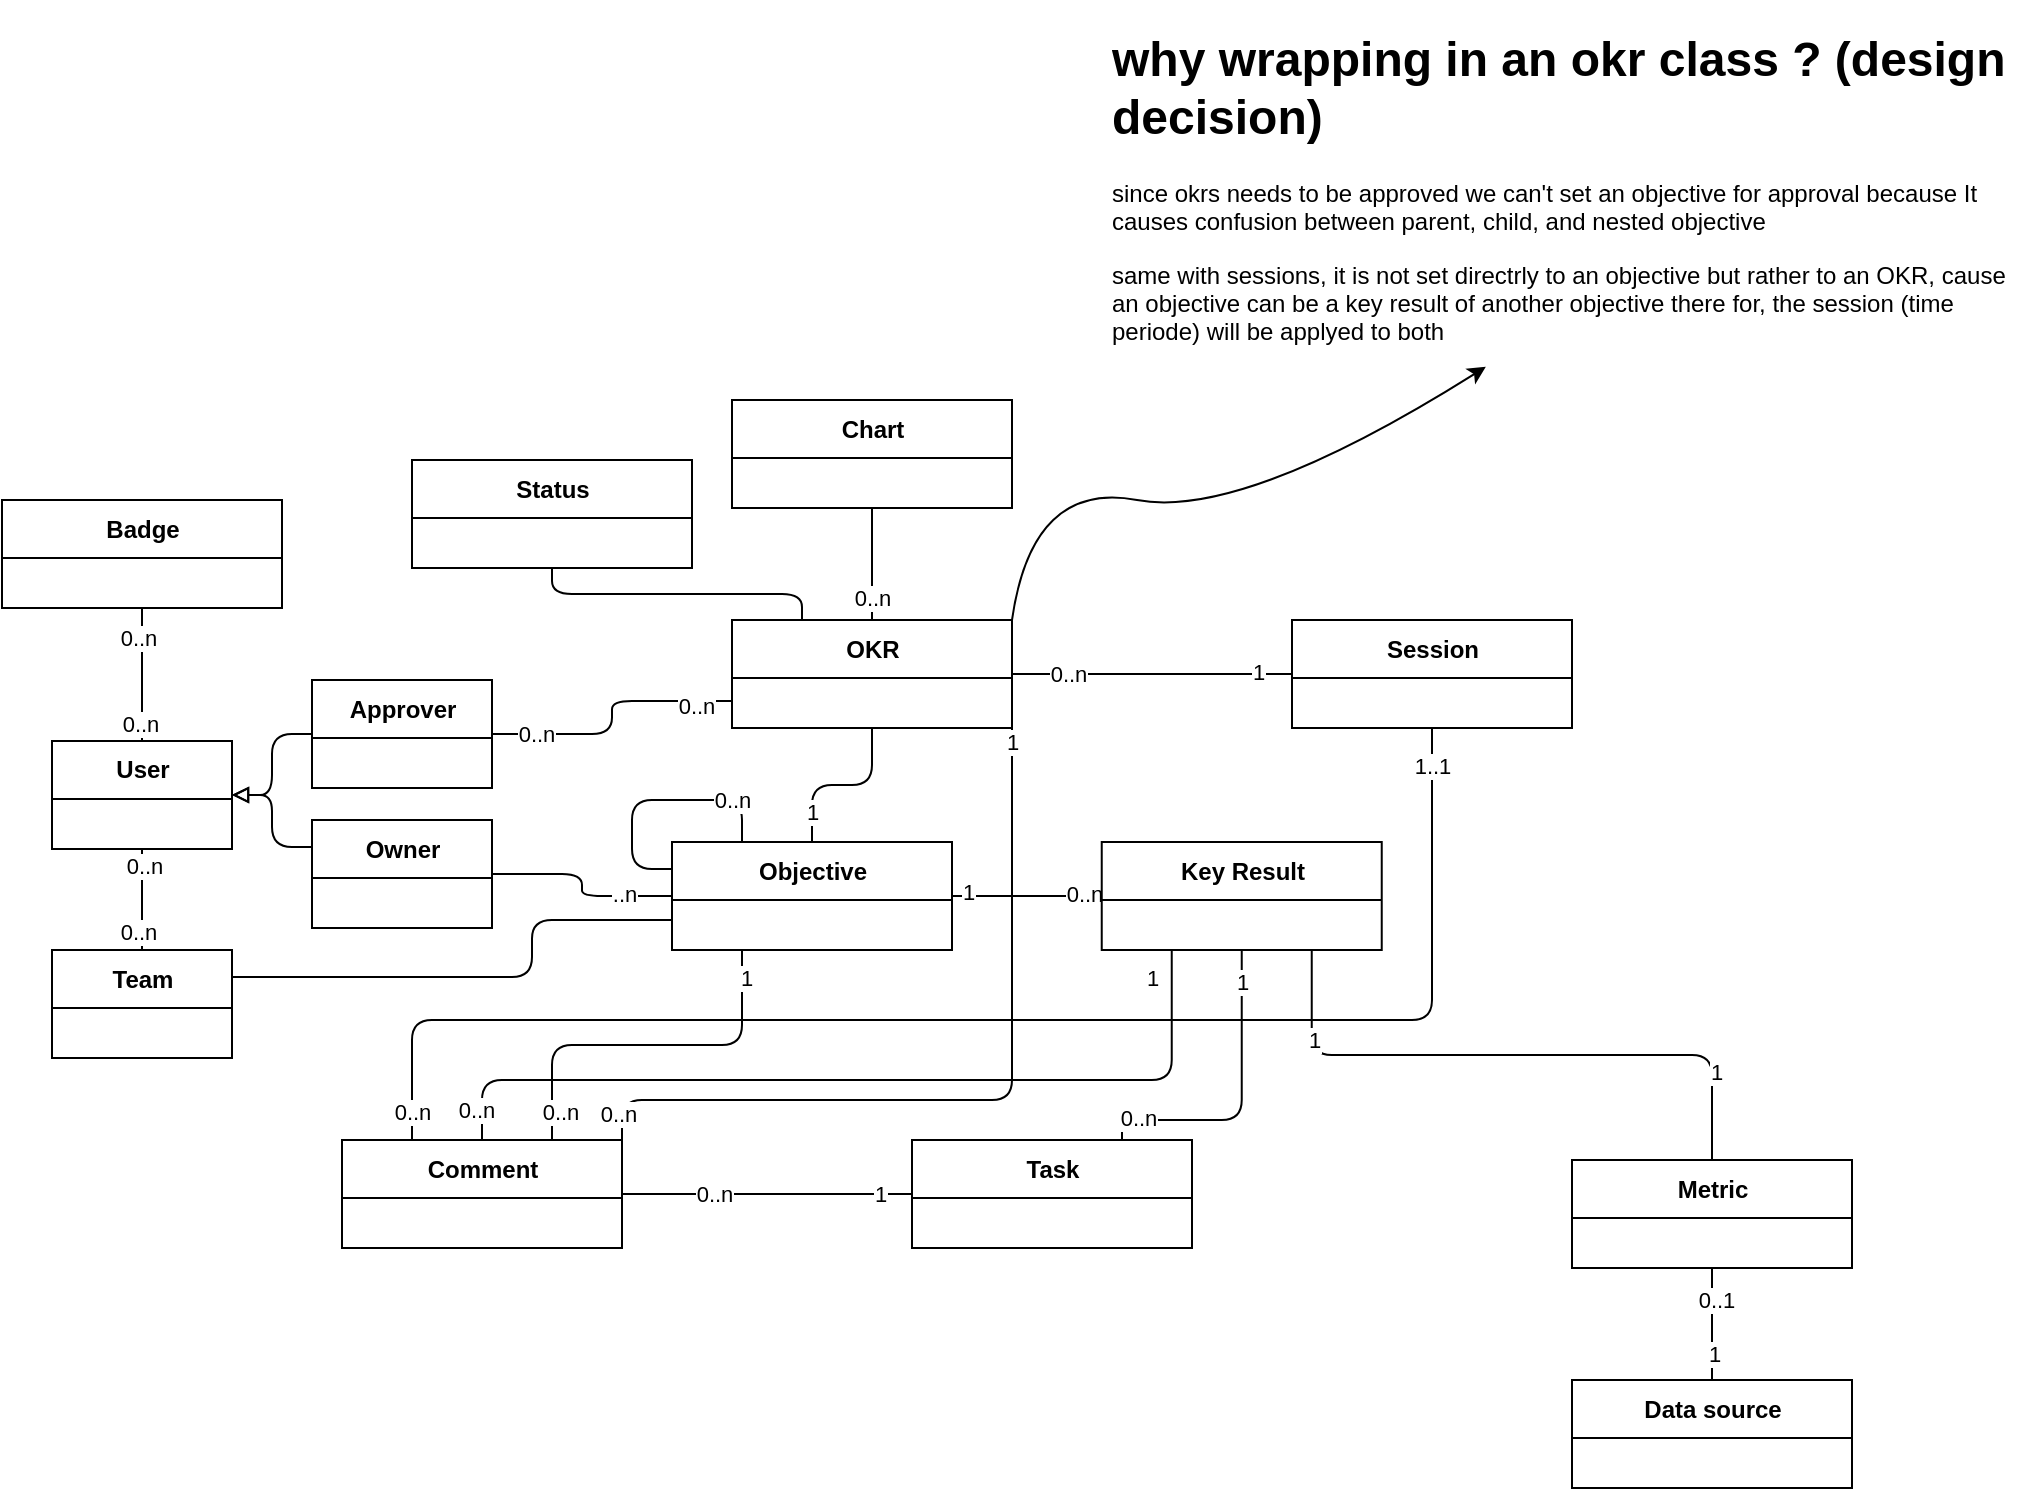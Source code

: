 <mxfile>
    <diagram id="W5ZfDLvo8_gCMa8vNS1i" name="Page-1">
        <mxGraphModel dx="1231" dy="1327" grid="1" gridSize="10" guides="1" tooltips="1" connect="1" arrows="1" fold="1" page="1" pageScale="1" pageWidth="850" pageHeight="1100" math="0" shadow="0">
            <root>
                <mxCell id="0"/>
                <mxCell id="1" parent="0"/>
                <mxCell id="dLR3dukY0bsqCnxzX5Ph-73" style="edgeStyle=elbowEdgeStyle;orthogonalLoop=1;jettySize=auto;elbow=vertical;html=1;entryX=0.5;entryY=0;entryDx=0;entryDy=0;endArrow=none;endFill=0;rounded=1;" parent="1" source="dLR3dukY0bsqCnxzX5Ph-20" target="dLR3dukY0bsqCnxzX5Ph-38" edge="1">
                    <mxGeometry relative="1" as="geometry"/>
                </mxCell>
                <mxCell id="dLR3dukY0bsqCnxzX5Ph-134" value="1" style="edgeLabel;html=1;align=center;verticalAlign=middle;resizable=0;points=[];fontSize=11;fontFamily=Helvetica;fontColor=default;" parent="dLR3dukY0bsqCnxzX5Ph-73" vertex="1" connectable="0">
                    <mxGeometry x="0.746" relative="1" as="geometry">
                        <mxPoint y="-4" as="offset"/>
                    </mxGeometry>
                </mxCell>
                <mxCell id="dLR3dukY0bsqCnxzX5Ph-100" style="edgeStyle=elbowEdgeStyle;shape=connector;orthogonalLoop=1;jettySize=auto;html=1;exitX=1;exitY=0.5;exitDx=0;exitDy=0;entryX=0;entryY=0.5;entryDx=0;entryDy=0;labelBackgroundColor=default;fontFamily=Helvetica;fontSize=11;fontColor=default;startArrow=none;startFill=0;endArrow=none;endFill=0;strokeColor=default;rounded=1;" parent="1" source="dLR3dukY0bsqCnxzX5Ph-20" target="dLR3dukY0bsqCnxzX5Ph-27" edge="1">
                    <mxGeometry relative="1" as="geometry"/>
                </mxCell>
                <mxCell id="dLR3dukY0bsqCnxzX5Ph-104" value="1" style="edgeLabel;html=1;align=center;verticalAlign=middle;resizable=0;points=[];fontSize=11;fontFamily=Helvetica;fontColor=default;" parent="dLR3dukY0bsqCnxzX5Ph-100" vertex="1" connectable="0">
                    <mxGeometry x="0.882" y="1" relative="1" as="geometry">
                        <mxPoint x="-9" as="offset"/>
                    </mxGeometry>
                </mxCell>
                <mxCell id="dLR3dukY0bsqCnxzX5Ph-105" value="0..n" style="edgeLabel;html=1;align=center;verticalAlign=middle;resizable=0;points=[];fontSize=11;fontFamily=Helvetica;fontColor=default;" parent="dLR3dukY0bsqCnxzX5Ph-100" vertex="1" connectable="0">
                    <mxGeometry x="-0.782" relative="1" as="geometry">
                        <mxPoint x="12" as="offset"/>
                    </mxGeometry>
                </mxCell>
                <mxCell id="29" value="" style="edgeStyle=elbowEdgeStyle;shape=connector;rounded=1;elbow=vertical;html=1;labelBackgroundColor=default;fontFamily=Helvetica;fontSize=11;fontColor=default;endArrow=none;endFill=0;strokeColor=default;exitX=0.25;exitY=0;exitDx=0;exitDy=0;" edge="1" parent="1" source="dLR3dukY0bsqCnxzX5Ph-20" target="28">
                    <mxGeometry relative="1" as="geometry"/>
                </mxCell>
                <mxCell id="dLR3dukY0bsqCnxzX5Ph-20" value="OKR" style="swimlane;fontStyle=1;align=center;verticalAlign=middle;childLayout=stackLayout;horizontal=1;startSize=29;horizontalStack=0;resizeParent=1;resizeParentMax=0;resizeLast=0;collapsible=0;marginBottom=0;html=1;" parent="1" vertex="1">
                    <mxGeometry x="210" y="220" width="140" height="54" as="geometry"/>
                </mxCell>
                <mxCell id="dLR3dukY0bsqCnxzX5Ph-69" style="edgeStyle=orthogonalEdgeStyle;orthogonalLoop=1;jettySize=auto;html=1;exitX=0;exitY=0.5;exitDx=0;exitDy=0;endArrow=none;endFill=0;rounded=1;" parent="1" source="dLR3dukY0bsqCnxzX5Ph-23" target="dLR3dukY0bsqCnxzX5Ph-38" edge="1">
                    <mxGeometry relative="1" as="geometry"/>
                </mxCell>
                <mxCell id="dLR3dukY0bsqCnxzX5Ph-70" value="0..n" style="edgeLabel;html=1;align=center;verticalAlign=middle;resizable=0;points=[];" parent="dLR3dukY0bsqCnxzX5Ph-69" vertex="1" connectable="0">
                    <mxGeometry x="-0.766" y="-1" relative="1" as="geometry">
                        <mxPoint as="offset"/>
                    </mxGeometry>
                </mxCell>
                <mxCell id="dLR3dukY0bsqCnxzX5Ph-71" value="1" style="edgeLabel;html=1;align=center;verticalAlign=middle;resizable=0;points=[];" parent="dLR3dukY0bsqCnxzX5Ph-69" vertex="1" connectable="0">
                    <mxGeometry x="0.787" y="-2" relative="1" as="geometry">
                        <mxPoint as="offset"/>
                    </mxGeometry>
                </mxCell>
                <mxCell id="11" style="edgeStyle=elbowEdgeStyle;elbow=vertical;html=1;exitX=0.5;exitY=1;exitDx=0;exitDy=0;entryX=0.75;entryY=0;entryDx=0;entryDy=0;fontFamily=Times New Roman;endArrow=none;endFill=0;" edge="1" parent="1" source="dLR3dukY0bsqCnxzX5Ph-23" target="dLR3dukY0bsqCnxzX5Ph-33">
                    <mxGeometry relative="1" as="geometry">
                        <Array as="points">
                            <mxPoint x="430" y="470"/>
                        </Array>
                    </mxGeometry>
                </mxCell>
                <mxCell id="14" value="1" style="edgeLabel;html=1;align=center;verticalAlign=middle;resizable=0;points=[];fontSize=11;fontFamily=Helvetica;fontColor=default;" vertex="1" connectable="0" parent="11">
                    <mxGeometry x="-0.351" relative="1" as="geometry">
                        <mxPoint y="-35" as="offset"/>
                    </mxGeometry>
                </mxCell>
                <mxCell id="15" value="0..n" style="edgeLabel;html=1;align=center;verticalAlign=middle;resizable=0;points=[];fontSize=11;fontFamily=Helvetica;fontColor=default;" vertex="1" connectable="0" parent="11">
                    <mxGeometry x="0.775" y="-1" relative="1" as="geometry">
                        <mxPoint as="offset"/>
                    </mxGeometry>
                </mxCell>
                <mxCell id="dLR3dukY0bsqCnxzX5Ph-23" value="Key Result&lt;span style=&quot;color: rgba(0 , 0 , 0 , 0) ; font-family: monospace ; font-size: 0px ; font-weight: 400&quot;&gt;%3CmxGraphModel%3E%3Croot%3E%3CmxCell%20id%3D%220%22%2F%3E%3CmxCell%20id%3D%221%22%20parent%3D%220%22%2F%3E%3CmxCell%20id%3D%222%22%20value%3D%22OKR%22%20style%3D%22swimlane%3BfontStyle%3D1%3Balign%3Dcenter%3BverticalAlign%3Dmiddle%3BchildLayout%3DstackLayout%3Bhorizontal%3D1%3BstartSize%3D29%3BhorizontalStack%3D0%3BresizeParent%3D1%3BresizeParentMax%3D0%3BresizeLast%3D0%3Bcollapsible%3D0%3BmarginBottom%3D0%3Bhtml%3D1%3B%22%20vertex%3D%221%22%20parent%3D%221%22%3E%3CmxGeometry%20x%3D%22230%22%20y%3D%22270%22%20width%3D%22140%22%20height%3D%2254%22%20as%3D%22geometry%22%2F%3E%3C%2FmxCell%3E%3C%2Froot%3E%3C%2FmxGraphModel%3E&lt;/span&gt;&lt;span style=&quot;color: rgba(0 , 0 , 0 , 0) ; font-family: monospace ; font-size: 0px ; font-weight: 400&quot;&gt;%3CmxGraphModel%3E%3Croot%3E%3CmxCell%20id%3D%220%22%2F%3E%3CmxCell%20id%3D%221%22%20parent%3D%220%22%2F%3E%3CmxCell%20id%3D%222%22%20value%3D%22OKR%22%20style%3D%22swimlane%3BfontStyle%3D1%3Balign%3Dcenter%3BverticalAlign%3Dmiddle%3BchildLayout%3DstackLayout%3Bhorizontal%3D1%3BstartSize%3D29%3BhorizontalStack%3D0%3BresizeParent%3D1%3BresizeParentMax%3D0%3BresizeLast%3D0%3Bcollapsible%3D0%3BmarginBottom%3D0%3Bhtml%3D1%3B%22%20vertex%3D%221%22%20parent%3D%221%22%3E%3CmxGeometry%20x%3D%22230%22%20y%3D%22270%22%20width%3D%22140%22%20height%3D%2254%22%20as%3D%22geometry%22%2F%3E%3C%2FmxCell%3E%3C%2Froot%3E%3C%2FmxGraphModel%3E&lt;/span&gt;" style="swimlane;fontStyle=1;align=center;verticalAlign=middle;childLayout=stackLayout;horizontal=1;startSize=29;horizontalStack=0;resizeParent=1;resizeParentMax=0;resizeLast=0;collapsible=0;marginBottom=0;html=1;" parent="1" vertex="1">
                    <mxGeometry x="394.87" y="331" width="140" height="54" as="geometry"/>
                </mxCell>
                <mxCell id="dLR3dukY0bsqCnxzX5Ph-27" value="Session" style="swimlane;fontStyle=1;align=center;verticalAlign=middle;childLayout=stackLayout;horizontal=1;startSize=29;horizontalStack=0;resizeParent=1;resizeParentMax=0;resizeLast=0;collapsible=0;marginBottom=0;html=1;" parent="1" vertex="1">
                    <mxGeometry x="490" y="220" width="140" height="54" as="geometry"/>
                </mxCell>
                <mxCell id="dLR3dukY0bsqCnxzX5Ph-96" style="edgeStyle=elbowEdgeStyle;shape=connector;orthogonalLoop=1;jettySize=auto;html=1;exitX=0.5;exitY=1;exitDx=0;exitDy=0;entryX=0.5;entryY=0;entryDx=0;entryDy=0;labelBackgroundColor=default;fontFamily=Helvetica;fontSize=11;fontColor=default;startArrow=none;startFill=0;endArrow=none;endFill=0;strokeColor=default;rounded=1;" parent="1" source="dLR3dukY0bsqCnxzX5Ph-28" target="dLR3dukY0bsqCnxzX5Ph-77" edge="1">
                    <mxGeometry relative="1" as="geometry"/>
                </mxCell>
                <mxCell id="dLR3dukY0bsqCnxzX5Ph-131" value="0..n" style="edgeLabel;html=1;align=center;verticalAlign=middle;resizable=0;points=[];fontSize=11;fontFamily=Helvetica;fontColor=default;" parent="dLR3dukY0bsqCnxzX5Ph-96" vertex="1" connectable="0">
                    <mxGeometry x="0.645" y="-2" relative="1" as="geometry">
                        <mxPoint as="offset"/>
                    </mxGeometry>
                </mxCell>
                <mxCell id="dLR3dukY0bsqCnxzX5Ph-132" value="0..n" style="edgeLabel;html=1;align=center;verticalAlign=middle;resizable=0;points=[];fontSize=11;fontFamily=Helvetica;fontColor=default;" parent="dLR3dukY0bsqCnxzX5Ph-96" vertex="1" connectable="0">
                    <mxGeometry x="-0.682" y="1" relative="1" as="geometry">
                        <mxPoint as="offset"/>
                    </mxGeometry>
                </mxCell>
                <mxCell id="dLR3dukY0bsqCnxzX5Ph-28" value="User&lt;span style=&quot;color: rgba(0 , 0 , 0 , 0) ; font-family: monospace ; font-size: 0px ; font-weight: 400&quot;&gt;%3CmxGraphModel%3E%3Croot%3E%3CmxCell%20id%3D%220%22%2F%3E%3CmxCell%20id%3D%221%22%20parent%3D%220%22%2F%3E%3CmxCell%20id%3D%222%22%20value%3D%22Key%20Result%26lt%3Bspan%20style%3D%26quot%3Bcolor%3A%20rgba(0%20%2C%200%20%2C%200%20%2C%200)%20%3B%20font-family%3A%20monospace%20%3B%20font-size%3A%200px%20%3B%20font-weight%3A%20400%26quot%3B%26gt%3B%253CmxGraphModel%253E%253Croot%253E%253CmxCell%2520id%253D%25220%2522%252F%253E%253CmxCell%2520id%253D%25221%2522%2520parent%253D%25220%2522%252F%253E%253CmxCell%2520id%253D%25222%2522%2520value%253D%2522OKR%2522%2520style%253D%2522swimlane%253BfontStyle%253D1%253Balign%253Dcenter%253BverticalAlign%253Dmiddle%253BchildLayout%253DstackLayout%253Bhorizontal%253D1%253BstartSize%253D29%253BhorizontalStack%253D0%253BresizeParent%253D1%253BresizeParentMax%253D0%253BresizeLast%253D0%253Bcollapsible%253D0%253BmarginBottom%253D0%253Bhtml%253D1%253B%2522%2520vertex%253D%25221%2522%2520parent%253D%25221%2522%253E%253CmxGeometry%2520x%253D%2522230%2522%2520y%253D%2522270%2522%2520width%253D%2522140%2522%2520height%253D%252254%2522%2520as%253D%2522geometry%2522%252F%253E%253C%252FmxCell%253E%253C%252Froot%253E%253C%252FmxGraphModel%253E%26lt%3B%2Fspan%26gt%3B%26lt%3Bspan%20style%3D%26quot%3Bcolor%3A%20rgba(0%20%2C%200%20%2C%200%20%2C%200)%20%3B%20font-family%3A%20monospace%20%3B%20font-size%3A%200px%20%3B%20font-weight%3A%20400%26quot%3B%26gt%3B%253CmxGraphModel%253E%253Croot%253E%253CmxCell%2520id%253D%25220%2522%252F%253E%253CmxCell%2520id%253D%25221%2522%2520parent%253D%25220%2522%252F%253E%253CmxCell%2520id%253D%25222%2522%2520value%253D%2522OKR%2522%2520style%253D%2522swimlane%253BfontStyle%253D1%253Balign%253Dcenter%253BverticalAlign%253Dmiddle%253BchildLayout%253DstackLayout%253Bhorizontal%253D1%253BstartSize%253D29%253BhorizontalStack%253D0%253BresizeParent%253D1%253BresizeParentMax%253D0%253BresizeLast%253D0%253Bcollapsible%253D0%253BmarginBottom%253D0%253Bhtml%253D1%253B%2522%2520vertex%253D%25221%2522%2520parent%253D%25221%2522%253E%253CmxGeometry%2520x%253D%2522230%2522%2520y%253D%2522270%2522%2520width%253D%2522140%2522%2520height%253D%252254%2522%2520as%253D%2522geometry%2522%252F%253E%253C%252FmxCell%253E%253C%252Froot%253E%253C%252FmxGraphModel%253E%26lt%3B%2Fspan%26gt%3B%22%20style%3D%22swimlane%3BfontStyle%3D1%3Balign%3Dcenter%3BverticalAlign%3Dmiddle%3BchildLayout%3DstackLayout%3Bhorizontal%3D1%3BstartSize%3D29%3BhorizontalStack%3D0%3BresizeParent%3D1%3BresizeParentMax%3D0%3BresizeLast%3D0%3Bcollapsible%3D0%3BmarginBottom%3D0%3Bhtml%3D1%3B%22%20vertex%3D%221%22%20parent%3D%221%22%3E%3CmxGeometry%20x%3D%22500%22%20y%3D%22350%22%20width%3D%22140%22%20height%3D%2254%22%20as%3D%22geometry%22%2F%3E%3C%2FmxCell%3E%3C%2Froot%3E%3C%2FmxGraphModel%3E&lt;/span&gt;" style="swimlane;fontStyle=1;align=center;verticalAlign=middle;childLayout=stackLayout;horizontal=1;startSize=29;horizontalStack=0;resizeParent=1;resizeParentMax=0;resizeLast=0;collapsible=0;marginBottom=0;html=1;" parent="1" vertex="1">
                    <mxGeometry x="-130" y="280.5" width="90" height="54" as="geometry"/>
                </mxCell>
                <mxCell id="dLR3dukY0bsqCnxzX5Ph-62" style="edgeStyle=elbowEdgeStyle;orthogonalLoop=1;jettySize=auto;html=1;entryX=0;entryY=0.5;entryDx=0;entryDy=0;endArrow=none;endFill=0;exitX=1;exitY=0.5;exitDx=0;exitDy=0;rounded=1;" parent="1" source="dLR3dukY0bsqCnxzX5Ph-29" target="dLR3dukY0bsqCnxzX5Ph-38" edge="1">
                    <mxGeometry relative="1" as="geometry"/>
                </mxCell>
                <mxCell id="dLR3dukY0bsqCnxzX5Ph-65" value="..n" style="edgeLabel;html=1;align=center;verticalAlign=middle;resizable=0;points=[];" parent="dLR3dukY0bsqCnxzX5Ph-62" vertex="1" connectable="0">
                    <mxGeometry x="0.901" y="1" relative="1" as="geometry">
                        <mxPoint x="-19" as="offset"/>
                    </mxGeometry>
                </mxCell>
                <mxCell id="dLR3dukY0bsqCnxzX5Ph-98" style="edgeStyle=elbowEdgeStyle;shape=connector;orthogonalLoop=1;jettySize=auto;html=1;exitX=0;exitY=0.25;exitDx=0;exitDy=0;entryX=1;entryY=0.5;entryDx=0;entryDy=0;labelBackgroundColor=default;fontFamily=Helvetica;fontSize=11;fontColor=default;startArrow=none;startFill=0;endArrow=block;endFill=0;strokeColor=default;rounded=1;" parent="1" source="dLR3dukY0bsqCnxzX5Ph-29" target="dLR3dukY0bsqCnxzX5Ph-28" edge="1">
                    <mxGeometry relative="1" as="geometry"/>
                </mxCell>
                <mxCell id="dLR3dukY0bsqCnxzX5Ph-29" value="Owner" style="swimlane;fontStyle=1;align=center;verticalAlign=middle;childLayout=stackLayout;horizontal=1;startSize=29;horizontalStack=0;resizeParent=1;resizeParentMax=0;resizeLast=0;collapsible=0;marginBottom=0;html=1;" parent="1" vertex="1">
                    <mxGeometry y="320" width="90" height="54" as="geometry"/>
                </mxCell>
                <mxCell id="dLR3dukY0bsqCnxzX5Ph-118" style="edgeStyle=elbowEdgeStyle;shape=connector;orthogonalLoop=1;jettySize=auto;elbow=vertical;html=1;entryX=0.5;entryY=0;entryDx=0;entryDy=0;labelBackgroundColor=default;fontFamily=Helvetica;fontSize=11;fontColor=default;startArrow=none;startFill=0;endArrow=none;endFill=0;strokeColor=default;rounded=1;" parent="1" source="dLR3dukY0bsqCnxzX5Ph-31" target="dLR3dukY0bsqCnxzX5Ph-28" edge="1">
                    <mxGeometry relative="1" as="geometry"/>
                </mxCell>
                <mxCell id="dLR3dukY0bsqCnxzX5Ph-119" value="0..n" style="edgeLabel;html=1;align=center;verticalAlign=middle;resizable=0;points=[];fontSize=11;fontFamily=Helvetica;fontColor=default;" parent="dLR3dukY0bsqCnxzX5Ph-118" vertex="1" connectable="0">
                    <mxGeometry x="0.725" y="-1" relative="1" as="geometry">
                        <mxPoint as="offset"/>
                    </mxGeometry>
                </mxCell>
                <mxCell id="dLR3dukY0bsqCnxzX5Ph-120" value="0..n" style="edgeLabel;html=1;align=center;verticalAlign=middle;resizable=0;points=[];fontSize=11;fontFamily=Helvetica;fontColor=default;" parent="dLR3dukY0bsqCnxzX5Ph-118" vertex="1" connectable="0">
                    <mxGeometry x="-0.549" y="-2" relative="1" as="geometry">
                        <mxPoint as="offset"/>
                    </mxGeometry>
                </mxCell>
                <mxCell id="dLR3dukY0bsqCnxzX5Ph-31" value="Badge" style="swimlane;fontStyle=1;align=center;verticalAlign=middle;childLayout=stackLayout;horizontal=1;startSize=29;horizontalStack=0;resizeParent=1;resizeParentMax=0;resizeLast=0;collapsible=0;marginBottom=0;html=1;" parent="1" vertex="1">
                    <mxGeometry x="-155" y="160" width="140" height="54" as="geometry"/>
                </mxCell>
                <mxCell id="dLR3dukY0bsqCnxzX5Ph-112" style="edgeStyle=elbowEdgeStyle;shape=connector;orthogonalLoop=1;jettySize=auto;html=1;exitX=0.75;exitY=0;exitDx=0;exitDy=0;entryX=0.25;entryY=1;entryDx=0;entryDy=0;labelBackgroundColor=default;fontFamily=Helvetica;fontSize=11;fontColor=default;startArrow=none;startFill=0;endArrow=none;endFill=0;strokeColor=default;elbow=vertical;rounded=1;" parent="1" source="dLR3dukY0bsqCnxzX5Ph-32" target="dLR3dukY0bsqCnxzX5Ph-38" edge="1">
                    <mxGeometry relative="1" as="geometry"/>
                </mxCell>
                <mxCell id="dLR3dukY0bsqCnxzX5Ph-113" value="1" style="edgeLabel;html=1;align=center;verticalAlign=middle;resizable=0;points=[];fontSize=11;fontFamily=Helvetica;fontColor=default;" parent="dLR3dukY0bsqCnxzX5Ph-112" vertex="1" connectable="0">
                    <mxGeometry x="0.859" y="-2" relative="1" as="geometry">
                        <mxPoint as="offset"/>
                    </mxGeometry>
                </mxCell>
                <mxCell id="dLR3dukY0bsqCnxzX5Ph-114" value="0..n" style="edgeLabel;html=1;align=center;verticalAlign=middle;resizable=0;points=[];fontSize=11;fontFamily=Helvetica;fontColor=default;" parent="dLR3dukY0bsqCnxzX5Ph-112" vertex="1" connectable="0">
                    <mxGeometry x="-0.849" y="-4" relative="1" as="geometry">
                        <mxPoint as="offset"/>
                    </mxGeometry>
                </mxCell>
                <mxCell id="dLR3dukY0bsqCnxzX5Ph-115" style="edgeStyle=elbowEdgeStyle;shape=connector;orthogonalLoop=1;jettySize=auto;html=1;entryX=0;entryY=0.5;entryDx=0;entryDy=0;labelBackgroundColor=default;fontFamily=Helvetica;fontSize=11;fontColor=default;startArrow=none;startFill=0;endArrow=none;endFill=0;strokeColor=default;rounded=1;" parent="1" source="dLR3dukY0bsqCnxzX5Ph-32" target="dLR3dukY0bsqCnxzX5Ph-33" edge="1">
                    <mxGeometry relative="1" as="geometry"/>
                </mxCell>
                <mxCell id="dLR3dukY0bsqCnxzX5Ph-124" value="0..n" style="edgeLabel;html=1;align=center;verticalAlign=middle;resizable=0;points=[];fontSize=11;fontFamily=Helvetica;fontColor=default;" parent="dLR3dukY0bsqCnxzX5Ph-115" vertex="1" connectable="0">
                    <mxGeometry x="-0.054" y="1" relative="1" as="geometry">
                        <mxPoint x="-23" y="1" as="offset"/>
                    </mxGeometry>
                </mxCell>
                <mxCell id="dLR3dukY0bsqCnxzX5Ph-125" value="1" style="edgeLabel;html=1;align=center;verticalAlign=middle;resizable=0;points=[];fontSize=11;fontFamily=Helvetica;fontColor=default;" parent="dLR3dukY0bsqCnxzX5Ph-115" vertex="1" connectable="0">
                    <mxGeometry x="0.776" relative="1" as="geometry">
                        <mxPoint as="offset"/>
                    </mxGeometry>
                </mxCell>
                <mxCell id="dLR3dukY0bsqCnxzX5Ph-126" style="edgeStyle=elbowEdgeStyle;shape=connector;orthogonalLoop=1;jettySize=auto;elbow=vertical;html=1;exitX=0.5;exitY=0;exitDx=0;exitDy=0;labelBackgroundColor=default;fontFamily=Helvetica;fontSize=11;fontColor=default;startArrow=none;startFill=0;endArrow=none;endFill=0;strokeColor=default;rounded=1;entryX=0.25;entryY=1;entryDx=0;entryDy=0;" parent="1" source="dLR3dukY0bsqCnxzX5Ph-32" edge="1" target="dLR3dukY0bsqCnxzX5Ph-23">
                    <mxGeometry relative="1" as="geometry">
                        <mxPoint x="440" y="390" as="targetPoint"/>
                        <Array as="points">
                            <mxPoint x="260" y="450"/>
                        </Array>
                    </mxGeometry>
                </mxCell>
                <mxCell id="dLR3dukY0bsqCnxzX5Ph-127" value="1" style="edgeLabel;html=1;align=center;verticalAlign=middle;resizable=0;points=[];fontSize=11;fontFamily=Helvetica;fontColor=default;" parent="dLR3dukY0bsqCnxzX5Ph-126" vertex="1" connectable="0">
                    <mxGeometry x="0.939" y="-1" relative="1" as="geometry">
                        <mxPoint x="-11" as="offset"/>
                    </mxGeometry>
                </mxCell>
                <mxCell id="dLR3dukY0bsqCnxzX5Ph-128" value="0..n" style="edgeLabel;html=1;align=center;verticalAlign=middle;resizable=0;points=[];fontSize=11;fontFamily=Helvetica;fontColor=default;" parent="dLR3dukY0bsqCnxzX5Ph-126" vertex="1" connectable="0">
                    <mxGeometry x="-0.93" y="3" relative="1" as="geometry">
                        <mxPoint as="offset"/>
                    </mxGeometry>
                </mxCell>
                <mxCell id="dLR3dukY0bsqCnxzX5Ph-135" style="edgeStyle=elbowEdgeStyle;shape=connector;orthogonalLoop=1;jettySize=auto;elbow=vertical;html=1;exitX=0.25;exitY=0;exitDx=0;exitDy=0;entryX=0.5;entryY=1;entryDx=0;entryDy=0;labelBackgroundColor=default;fontFamily=Helvetica;fontSize=11;fontColor=default;startArrow=none;startFill=0;endArrow=none;endFill=0;strokeColor=default;rounded=1;" parent="1" source="dLR3dukY0bsqCnxzX5Ph-32" target="dLR3dukY0bsqCnxzX5Ph-27" edge="1">
                    <mxGeometry relative="1" as="geometry">
                        <Array as="points">
                            <mxPoint x="250" y="420"/>
                        </Array>
                    </mxGeometry>
                </mxCell>
                <mxCell id="dLR3dukY0bsqCnxzX5Ph-136" value="1..1" style="edgeLabel;html=1;align=center;verticalAlign=middle;resizable=0;points=[];fontSize=11;fontFamily=Helvetica;fontColor=default;" parent="dLR3dukY0bsqCnxzX5Ph-135" vertex="1" connectable="0">
                    <mxGeometry x="0.949" relative="1" as="geometry">
                        <mxPoint as="offset"/>
                    </mxGeometry>
                </mxCell>
                <mxCell id="dLR3dukY0bsqCnxzX5Ph-137" value="0..n" style="edgeLabel;html=1;align=center;verticalAlign=middle;resizable=0;points=[];fontSize=11;fontFamily=Helvetica;fontColor=default;" parent="dLR3dukY0bsqCnxzX5Ph-135" vertex="1" connectable="0">
                    <mxGeometry x="-0.96" relative="1" as="geometry">
                        <mxPoint as="offset"/>
                    </mxGeometry>
                </mxCell>
                <mxCell id="dLR3dukY0bsqCnxzX5Ph-138" style="edgeStyle=elbowEdgeStyle;shape=connector;orthogonalLoop=1;jettySize=auto;elbow=vertical;html=1;exitX=1;exitY=0;exitDx=0;exitDy=0;labelBackgroundColor=default;fontFamily=Helvetica;fontSize=11;fontColor=default;startArrow=none;startFill=0;endArrow=none;endFill=0;strokeColor=default;entryX=1;entryY=1;entryDx=0;entryDy=0;rounded=1;" parent="1" source="dLR3dukY0bsqCnxzX5Ph-32" target="dLR3dukY0bsqCnxzX5Ph-20" edge="1">
                    <mxGeometry relative="1" as="geometry">
                        <mxPoint x="340" y="270" as="targetPoint"/>
                        <Array as="points">
                            <mxPoint x="240" y="460"/>
                        </Array>
                    </mxGeometry>
                </mxCell>
                <mxCell id="dLR3dukY0bsqCnxzX5Ph-139" value="0..n" style="edgeLabel;html=1;align=center;verticalAlign=middle;resizable=0;points=[];fontSize=11;fontFamily=Helvetica;fontColor=default;" parent="dLR3dukY0bsqCnxzX5Ph-138" vertex="1" connectable="0">
                    <mxGeometry x="-0.934" y="2" relative="1" as="geometry">
                        <mxPoint as="offset"/>
                    </mxGeometry>
                </mxCell>
                <mxCell id="dLR3dukY0bsqCnxzX5Ph-140" value="1" style="edgeLabel;html=1;align=center;verticalAlign=middle;resizable=0;points=[];fontSize=11;fontFamily=Helvetica;fontColor=default;" parent="dLR3dukY0bsqCnxzX5Ph-138" vertex="1" connectable="0">
                    <mxGeometry x="0.964" relative="1" as="geometry">
                        <mxPoint as="offset"/>
                    </mxGeometry>
                </mxCell>
                <mxCell id="dLR3dukY0bsqCnxzX5Ph-32" value="Comment" style="swimlane;fontStyle=1;align=center;verticalAlign=middle;childLayout=stackLayout;horizontal=1;startSize=29;horizontalStack=0;resizeParent=1;resizeParentMax=0;resizeLast=0;collapsible=0;marginBottom=0;html=1;" parent="1" vertex="1">
                    <mxGeometry x="15" y="480" width="140" height="54" as="geometry"/>
                </mxCell>
                <mxCell id="dLR3dukY0bsqCnxzX5Ph-33" value="Task" style="swimlane;fontStyle=1;align=center;verticalAlign=middle;childLayout=stackLayout;horizontal=1;startSize=29;horizontalStack=0;resizeParent=1;resizeParentMax=0;resizeLast=0;collapsible=0;marginBottom=0;html=1;" parent="1" vertex="1">
                    <mxGeometry x="300" y="480" width="140" height="54" as="geometry"/>
                </mxCell>
                <mxCell id="dLR3dukY0bsqCnxzX5Ph-74" style="edgeStyle=elbowEdgeStyle;orthogonalLoop=1;jettySize=auto;html=1;endArrow=none;endFill=0;entryX=0;entryY=0.75;entryDx=0;entryDy=0;exitX=1;exitY=0.5;exitDx=0;exitDy=0;rounded=1;" parent="1" source="dLR3dukY0bsqCnxzX5Ph-35" target="dLR3dukY0bsqCnxzX5Ph-20" edge="1">
                    <mxGeometry relative="1" as="geometry"/>
                </mxCell>
                <mxCell id="dLR3dukY0bsqCnxzX5Ph-75" value="0..n" style="edgeLabel;html=1;align=center;verticalAlign=middle;resizable=0;points=[];" parent="dLR3dukY0bsqCnxzX5Ph-74" vertex="1" connectable="0">
                    <mxGeometry x="0.876" y="-2" relative="1" as="geometry">
                        <mxPoint x="-10" as="offset"/>
                    </mxGeometry>
                </mxCell>
                <mxCell id="dLR3dukY0bsqCnxzX5Ph-76" value="0..n" style="edgeLabel;html=1;align=center;verticalAlign=middle;resizable=0;points=[];" parent="dLR3dukY0bsqCnxzX5Ph-74" vertex="1" connectable="0">
                    <mxGeometry x="-0.838" relative="1" as="geometry">
                        <mxPoint x="11" as="offset"/>
                    </mxGeometry>
                </mxCell>
                <mxCell id="dLR3dukY0bsqCnxzX5Ph-97" style="edgeStyle=elbowEdgeStyle;shape=connector;orthogonalLoop=1;jettySize=auto;html=1;exitX=0;exitY=0.5;exitDx=0;exitDy=0;entryX=1;entryY=0.5;entryDx=0;entryDy=0;labelBackgroundColor=default;fontFamily=Helvetica;fontSize=11;fontColor=default;startArrow=none;startFill=0;endArrow=block;endFill=0;strokeColor=default;rounded=1;" parent="1" source="dLR3dukY0bsqCnxzX5Ph-35" target="dLR3dukY0bsqCnxzX5Ph-28" edge="1">
                    <mxGeometry relative="1" as="geometry"/>
                </mxCell>
                <mxCell id="dLR3dukY0bsqCnxzX5Ph-35" value="Approver" style="swimlane;fontStyle=1;align=center;verticalAlign=middle;childLayout=stackLayout;horizontal=1;startSize=29;horizontalStack=0;resizeParent=1;resizeParentMax=0;resizeLast=0;collapsible=0;marginBottom=0;html=1;" parent="1" vertex="1">
                    <mxGeometry y="250" width="90" height="54" as="geometry"/>
                </mxCell>
                <mxCell id="dLR3dukY0bsqCnxzX5Ph-107" style="edgeStyle=elbowEdgeStyle;shape=connector;orthogonalLoop=1;jettySize=auto;html=1;entryX=0.75;entryY=1;entryDx=0;entryDy=0;labelBackgroundColor=default;fontFamily=Helvetica;fontSize=11;fontColor=default;startArrow=none;startFill=0;endArrow=none;endFill=0;strokeColor=default;rounded=1;elbow=vertical;" parent="1" source="dLR3dukY0bsqCnxzX5Ph-36" target="dLR3dukY0bsqCnxzX5Ph-23" edge="1">
                    <mxGeometry relative="1" as="geometry"/>
                </mxCell>
                <mxCell id="dLR3dukY0bsqCnxzX5Ph-108" value="1" style="edgeLabel;html=1;align=center;verticalAlign=middle;resizable=0;points=[];fontSize=11;fontFamily=Helvetica;fontColor=default;" parent="dLR3dukY0bsqCnxzX5Ph-107" vertex="1" connectable="0">
                    <mxGeometry x="-0.707" y="-2" relative="1" as="geometry">
                        <mxPoint as="offset"/>
                    </mxGeometry>
                </mxCell>
                <mxCell id="dLR3dukY0bsqCnxzX5Ph-109" value="1" style="edgeLabel;html=1;align=center;verticalAlign=middle;resizable=0;points=[];fontSize=11;fontFamily=Helvetica;fontColor=default;" parent="dLR3dukY0bsqCnxzX5Ph-107" vertex="1" connectable="0">
                    <mxGeometry x="0.728" y="-1" relative="1" as="geometry">
                        <mxPoint y="3" as="offset"/>
                    </mxGeometry>
                </mxCell>
                <mxCell id="dLR3dukY0bsqCnxzX5Ph-36" value="Metric" style="swimlane;fontStyle=1;align=center;verticalAlign=middle;childLayout=stackLayout;horizontal=1;startSize=29;horizontalStack=0;resizeParent=1;resizeParentMax=0;resizeLast=0;collapsible=0;marginBottom=0;html=1;" parent="1" vertex="1">
                    <mxGeometry x="630" y="490" width="140" height="54" as="geometry"/>
                </mxCell>
                <mxCell id="dLR3dukY0bsqCnxzX5Ph-57" value="" style="group" parent="1" vertex="1" connectable="0">
                    <mxGeometry x="170" y="320" width="150" height="65" as="geometry"/>
                </mxCell>
                <mxCell id="dLR3dukY0bsqCnxzX5Ph-38" value="Objective" style="swimlane;fontStyle=1;align=center;verticalAlign=middle;childLayout=stackLayout;horizontal=1;startSize=29;horizontalStack=0;resizeParent=1;resizeParentMax=0;resizeLast=0;collapsible=0;marginBottom=0;html=1;" parent="dLR3dukY0bsqCnxzX5Ph-57" vertex="1">
                    <mxGeometry x="10" y="11" width="140" height="54" as="geometry"/>
                </mxCell>
                <mxCell id="dLR3dukY0bsqCnxzX5Ph-55" style="edgeStyle=orthogonalEdgeStyle;orthogonalLoop=1;jettySize=auto;html=1;exitX=0;exitY=0.25;exitDx=0;exitDy=0;entryX=0.25;entryY=0;entryDx=0;entryDy=0;endArrow=none;endFill=0;rounded=1;" parent="dLR3dukY0bsqCnxzX5Ph-57" source="dLR3dukY0bsqCnxzX5Ph-38" target="dLR3dukY0bsqCnxzX5Ph-38" edge="1">
                    <mxGeometry relative="1" as="geometry">
                        <Array as="points">
                            <mxPoint x="-10" y="25"/>
                            <mxPoint x="-10" y="-10"/>
                            <mxPoint x="45" y="-10"/>
                        </Array>
                    </mxGeometry>
                </mxCell>
                <mxCell id="dLR3dukY0bsqCnxzX5Ph-56" value="0..n" style="edgeLabel;html=1;align=center;verticalAlign=middle;resizable=0;points=[];" parent="dLR3dukY0bsqCnxzX5Ph-55" vertex="1" connectable="0">
                    <mxGeometry x="0.473" y="-2" relative="1" as="geometry">
                        <mxPoint x="8" y="-2" as="offset"/>
                    </mxGeometry>
                </mxCell>
                <mxCell id="dLR3dukY0bsqCnxzX5Ph-67" value="&lt;h1&gt;why wrapping in an okr class ? (design decision)&lt;/h1&gt;&lt;p&gt;since okrs needs to be approved we can't set an objective for approval because It causes confusion between parent, child, and nested objective&lt;/p&gt;&lt;p&gt;same with sessions, it is not set directrly to an objective but rather to an OKR, cause an objective can be a key result of another objective there for, the session (time periode) will be applyed to both&lt;/p&gt;" style="text;html=1;strokeColor=none;fillColor=none;spacing=5;spacingTop=-20;whiteSpace=wrap;overflow=hidden;rounded=0;sketch=1;" parent="1" vertex="1">
                    <mxGeometry x="394.87" y="-80" width="465" height="170" as="geometry"/>
                </mxCell>
                <mxCell id="3" style="edgeStyle=elbowEdgeStyle;html=1;exitX=1;exitY=0.25;exitDx=0;exitDy=0;endArrow=none;endFill=0;rounded=1;" edge="1" parent="1" source="dLR3dukY0bsqCnxzX5Ph-77">
                    <mxGeometry relative="1" as="geometry">
                        <mxPoint x="180" y="370" as="targetPoint"/>
                        <Array as="points">
                            <mxPoint x="110" y="390"/>
                        </Array>
                    </mxGeometry>
                </mxCell>
                <mxCell id="dLR3dukY0bsqCnxzX5Ph-77" value="Team" style="swimlane;fontStyle=1;align=center;verticalAlign=middle;childLayout=stackLayout;horizontal=1;startSize=29;horizontalStack=0;resizeParent=1;resizeParentMax=0;resizeLast=0;collapsible=0;marginBottom=0;html=1;" parent="1" vertex="1">
                    <mxGeometry x="-130" y="385" width="90" height="54" as="geometry"/>
                </mxCell>
                <mxCell id="dLR3dukY0bsqCnxzX5Ph-122" style="edgeStyle=elbowEdgeStyle;shape=connector;orthogonalLoop=1;jettySize=auto;elbow=vertical;html=1;entryX=0.5;entryY=0;entryDx=0;entryDy=0;labelBackgroundColor=default;fontFamily=Helvetica;fontSize=11;fontColor=default;startArrow=none;startFill=0;endArrow=none;endFill=0;strokeColor=default;rounded=1;" parent="1" source="dLR3dukY0bsqCnxzX5Ph-121" target="dLR3dukY0bsqCnxzX5Ph-20" edge="1">
                    <mxGeometry relative="1" as="geometry"/>
                </mxCell>
                <mxCell id="dLR3dukY0bsqCnxzX5Ph-123" value="0..n" style="edgeLabel;html=1;align=center;verticalAlign=middle;resizable=0;points=[];fontSize=11;fontFamily=Helvetica;fontColor=default;" parent="dLR3dukY0bsqCnxzX5Ph-122" vertex="1" connectable="0">
                    <mxGeometry x="0.584" relative="1" as="geometry">
                        <mxPoint as="offset"/>
                    </mxGeometry>
                </mxCell>
                <mxCell id="dLR3dukY0bsqCnxzX5Ph-121" value="Chart" style="swimlane;fontStyle=1;align=center;verticalAlign=middle;childLayout=stackLayout;horizontal=1;startSize=29;horizontalStack=0;resizeParent=1;resizeParentMax=0;resizeLast=0;collapsible=0;marginBottom=0;html=1;" parent="1" vertex="1">
                    <mxGeometry x="210" y="110" width="140" height="54" as="geometry"/>
                </mxCell>
                <mxCell id="dLR3dukY0bsqCnxzX5Ph-130" value="" style="endArrow=classic;html=1;labelBackgroundColor=default;fontFamily=Helvetica;fontSize=11;fontColor=default;strokeColor=default;shape=connector;elbow=vertical;entryX=0.413;entryY=1.02;entryDx=0;entryDy=0;entryPerimeter=0;exitX=1;exitY=0;exitDx=0;exitDy=0;curved=1;" parent="1" source="dLR3dukY0bsqCnxzX5Ph-20" target="dLR3dukY0bsqCnxzX5Ph-67" edge="1">
                    <mxGeometry width="50" height="50" relative="1" as="geometry">
                        <mxPoint x="70" y="290" as="sourcePoint"/>
                        <mxPoint x="120" y="240" as="targetPoint"/>
                        <Array as="points">
                            <mxPoint x="360" y="150"/>
                            <mxPoint x="465" y="170"/>
                        </Array>
                    </mxGeometry>
                </mxCell>
                <mxCell id="19" style="edgeStyle=elbowEdgeStyle;shape=connector;rounded=1;elbow=vertical;html=1;entryX=0.5;entryY=1;entryDx=0;entryDy=0;labelBackgroundColor=default;fontFamily=Helvetica;fontSize=11;fontColor=default;endArrow=none;endFill=0;strokeColor=default;" edge="1" parent="1" source="18" target="dLR3dukY0bsqCnxzX5Ph-36">
                    <mxGeometry relative="1" as="geometry"/>
                </mxCell>
                <mxCell id="20" value="1" style="edgeLabel;html=1;align=center;verticalAlign=middle;resizable=0;points=[];fontSize=11;fontFamily=Helvetica;fontColor=default;" vertex="1" connectable="0" parent="19">
                    <mxGeometry x="-0.519" y="-1" relative="1" as="geometry">
                        <mxPoint as="offset"/>
                    </mxGeometry>
                </mxCell>
                <mxCell id="21" value="0..1" style="edgeLabel;html=1;align=center;verticalAlign=middle;resizable=0;points=[];fontSize=11;fontFamily=Helvetica;fontColor=default;" vertex="1" connectable="0" parent="19">
                    <mxGeometry x="0.784" y="-2" relative="1" as="geometry">
                        <mxPoint y="10" as="offset"/>
                    </mxGeometry>
                </mxCell>
                <mxCell id="18" value="Data source" style="swimlane;fontStyle=1;align=center;verticalAlign=middle;childLayout=stackLayout;horizontal=1;startSize=29;horizontalStack=0;resizeParent=1;resizeParentMax=0;resizeLast=0;collapsible=0;marginBottom=0;html=1;" vertex="1" parent="1">
                    <mxGeometry x="630" y="600" width="140" height="54" as="geometry"/>
                </mxCell>
                <mxCell id="28" value="Status" style="swimlane;fontStyle=1;align=center;verticalAlign=middle;childLayout=stackLayout;horizontal=1;startSize=29;horizontalStack=0;resizeParent=1;resizeParentMax=0;resizeLast=0;collapsible=0;marginBottom=0;html=1;" vertex="1" parent="1">
                    <mxGeometry x="50" y="140" width="140" height="54" as="geometry"/>
                </mxCell>
            </root>
        </mxGraphModel>
    </diagram>
</mxfile>